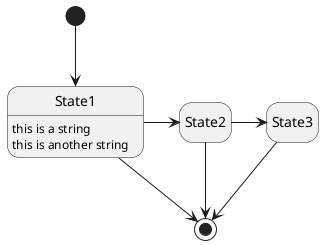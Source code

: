 Simple state:

@startuml
hide empty description

[*] --> State1
State1 --> [*]
State1 : this is a string
State1 : this is another string
State1 -> State2

State2 -> State3
State2 --> [*]

State3 --> [*]

@enduml
